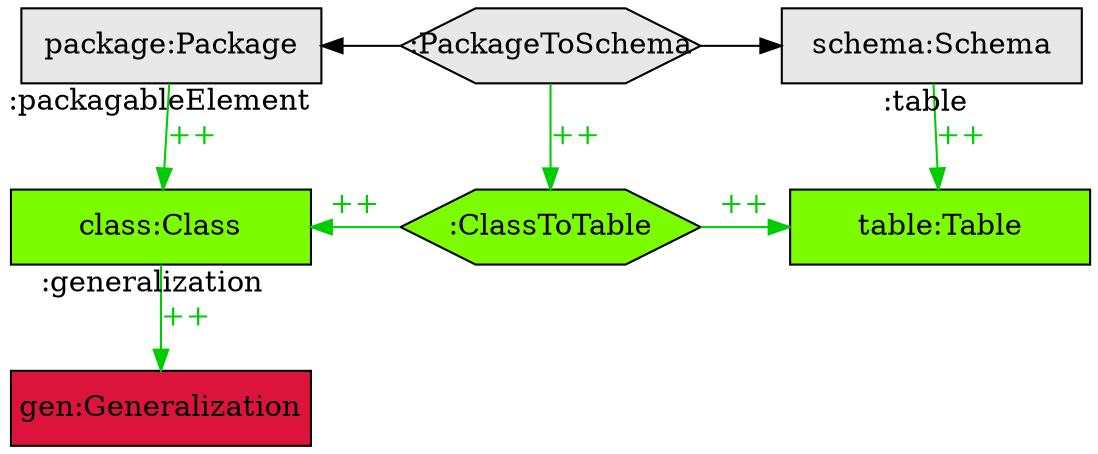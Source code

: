 digraph d2 
{
    graph [ dpi = 200 ]; 
    node [ fixedsize = true, width = 2 ]; splines = line ; node [ style = filled ];
    
    /* grey box nodes */ node [ fillcolor = grey91, shape = box ];
    /* ex: n1 [ label = "label" ]; */
        a1 [ label = "package:Package" ];
        a3 [ label = "schema:Schema" ];

    /* grey hexagon nodes */ node [ shape = hexagon ];
    /* ex: n1 [ label = "label" ]; */
        a2 [ label = ":PackageToSchema" ];

    /* green box nodes */ node [ fillcolor = lawngreen, shape = box ];
    /* ex: n1 [ label = "label" ]; */
        b1 [ label = "class:Class" ];
        b3 [ label = "table:Table" ];

    /* green hexagon nodes */ node [ shape = hexagon ];
    /* ex: n1 [ label = "label" ]; */
        b2 [ label = ":ClassToTable" ];

    /* red box nodes */ node [ fillcolor = crimson, shape = box ];
    /* ex: n1 [ label = "label" ]; */
        c1 [ label = "gen:Generalization" ];

    /* enforce rows */
    /* ex: { rank = same n1 n2 n3 } */
        { rank = same a1 a2 a3 }
        { rank = same b1 b2 b3 }
        { rank = same c1 }
   
    /* black edges from column */ edge [ color = black ];
    /* ex: n1 -> n2 ; */
    /* ex: n1 -> n2 [ label = "label", dir = back ]; */
        a1 -> a2 [ dir = back ] ;
        a2 -> a3 ;
   
    /* green ++ edges */ edge [ color = green3, label = <<font color="green3">++</font>>, labeldistance = 1 ];
    /* ex: n1 -> n2 ; */
    /* ex: n1 -> n2 [ taillabel = "label", dir = back ]; */
        a2 -> b2 ;
        b1 -> b2 [ dir = back ]; 
        b2 -> b3 ; 
        a1 -> b1 [ taillabel = ":packagableElement" ]; 
        b1 -> c1 [ taillabel = ":generalization" ];
        a3 -> b3 [ taillabel = ":table" ];
}
